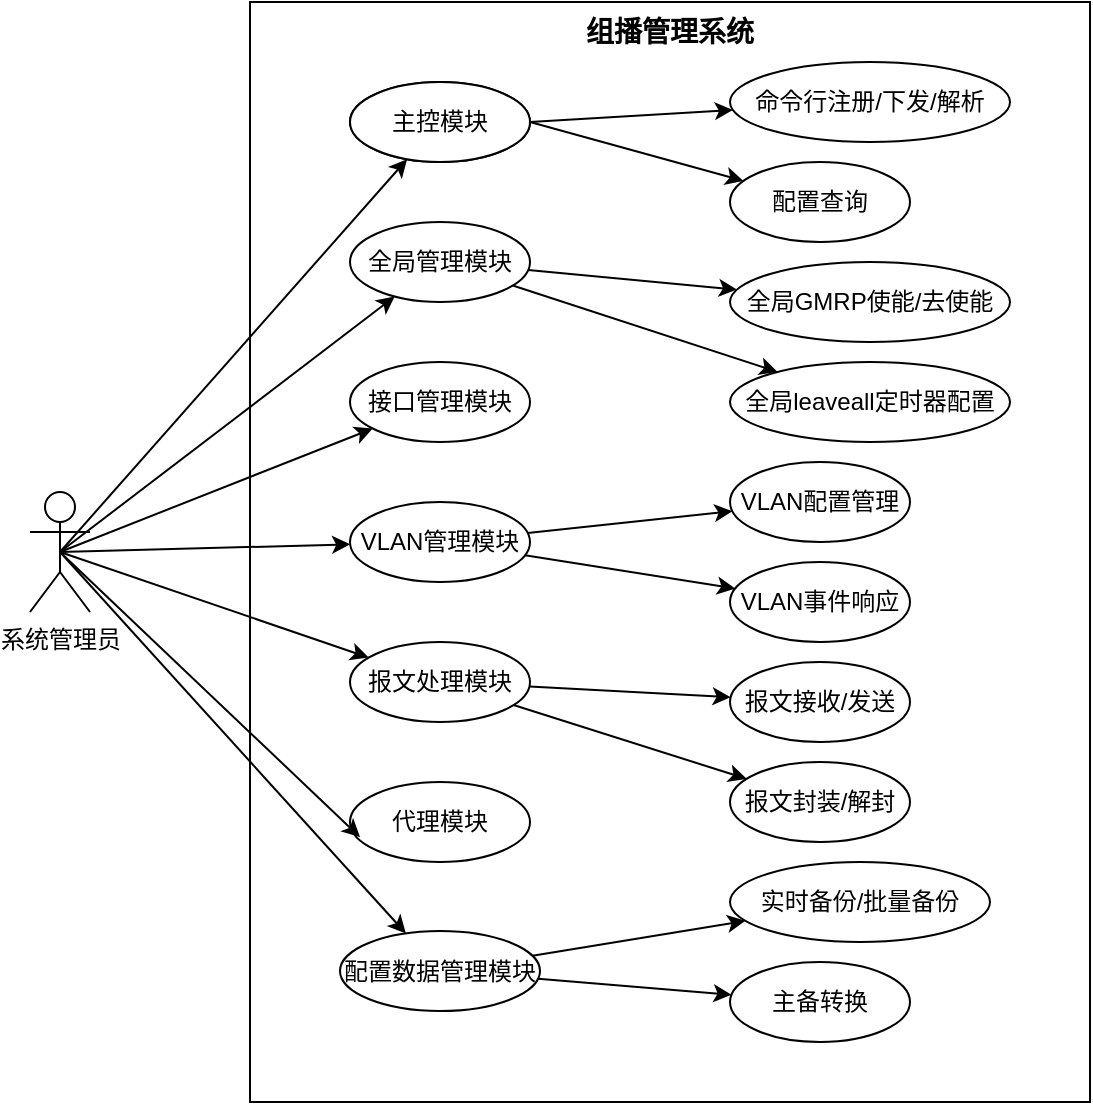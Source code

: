 <mxfile version="22.1.5" type="github">
  <diagram name="第 1 页" id="FRvKm5lwS4Rhhj2kBkGg">
    <mxGraphModel dx="1026" dy="505" grid="1" gridSize="10" guides="1" tooltips="1" connect="1" arrows="1" fold="1" page="1" pageScale="1" pageWidth="827" pageHeight="1169" math="0" shadow="0">
      <root>
        <mxCell id="0" />
        <mxCell id="1" parent="0" />
        <mxCell id="xQd1zLAD4g_vqcQ5N1h_-2" value="" style="rounded=0;whiteSpace=wrap;html=1;" vertex="1" parent="1">
          <mxGeometry x="140" y="80" width="420" height="550" as="geometry" />
        </mxCell>
        <mxCell id="xQd1zLAD4g_vqcQ5N1h_-13" style="rounded=0;orthogonalLoop=1;jettySize=auto;html=1;exitX=0.5;exitY=0.5;exitDx=0;exitDy=0;exitPerimeter=0;" edge="1" parent="1" source="xQd1zLAD4g_vqcQ5N1h_-1" target="xQd1zLAD4g_vqcQ5N1h_-3">
          <mxGeometry relative="1" as="geometry" />
        </mxCell>
        <mxCell id="xQd1zLAD4g_vqcQ5N1h_-14" style="rounded=0;orthogonalLoop=1;jettySize=auto;html=1;exitX=0.5;exitY=0.5;exitDx=0;exitDy=0;exitPerimeter=0;" edge="1" parent="1" source="xQd1zLAD4g_vqcQ5N1h_-1" target="xQd1zLAD4g_vqcQ5N1h_-4">
          <mxGeometry relative="1" as="geometry" />
        </mxCell>
        <mxCell id="xQd1zLAD4g_vqcQ5N1h_-15" style="edgeStyle=none;rounded=0;orthogonalLoop=1;jettySize=auto;html=1;exitX=0.5;exitY=0.5;exitDx=0;exitDy=0;exitPerimeter=0;" edge="1" parent="1" source="xQd1zLAD4g_vqcQ5N1h_-1" target="xQd1zLAD4g_vqcQ5N1h_-5">
          <mxGeometry relative="1" as="geometry" />
        </mxCell>
        <mxCell id="xQd1zLAD4g_vqcQ5N1h_-16" style="edgeStyle=none;rounded=0;orthogonalLoop=1;jettySize=auto;html=1;exitX=0.5;exitY=0.5;exitDx=0;exitDy=0;exitPerimeter=0;" edge="1" parent="1" source="xQd1zLAD4g_vqcQ5N1h_-1" target="xQd1zLAD4g_vqcQ5N1h_-6">
          <mxGeometry relative="1" as="geometry" />
        </mxCell>
        <mxCell id="xQd1zLAD4g_vqcQ5N1h_-17" style="edgeStyle=none;rounded=0;orthogonalLoop=1;jettySize=auto;html=1;exitX=0.5;exitY=0.5;exitDx=0;exitDy=0;exitPerimeter=0;" edge="1" parent="1" source="xQd1zLAD4g_vqcQ5N1h_-1" target="xQd1zLAD4g_vqcQ5N1h_-7">
          <mxGeometry relative="1" as="geometry" />
        </mxCell>
        <mxCell id="xQd1zLAD4g_vqcQ5N1h_-19" style="edgeStyle=none;rounded=0;orthogonalLoop=1;jettySize=auto;html=1;exitX=0.5;exitY=0.5;exitDx=0;exitDy=0;exitPerimeter=0;" edge="1" parent="1" source="xQd1zLAD4g_vqcQ5N1h_-1" target="xQd1zLAD4g_vqcQ5N1h_-8">
          <mxGeometry relative="1" as="geometry" />
        </mxCell>
        <mxCell id="xQd1zLAD4g_vqcQ5N1h_-1" value="系统管理员" style="shape=umlActor;verticalLabelPosition=bottom;verticalAlign=top;html=1;" vertex="1" parent="1">
          <mxGeometry x="30" y="325" width="30" height="60" as="geometry" />
        </mxCell>
        <mxCell id="xQd1zLAD4g_vqcQ5N1h_-3" value="主控模块" style="ellipse;whiteSpace=wrap;html=1;" vertex="1" parent="1">
          <mxGeometry x="190" y="120" width="90" height="40" as="geometry" />
        </mxCell>
        <mxCell id="xQd1zLAD4g_vqcQ5N1h_-34" value="" style="edgeStyle=none;rounded=0;orthogonalLoop=1;jettySize=auto;html=1;" edge="1" parent="1" source="xQd1zLAD4g_vqcQ5N1h_-4" target="xQd1zLAD4g_vqcQ5N1h_-22">
          <mxGeometry relative="1" as="geometry" />
        </mxCell>
        <mxCell id="xQd1zLAD4g_vqcQ5N1h_-35" style="edgeStyle=none;rounded=0;orthogonalLoop=1;jettySize=auto;html=1;" edge="1" parent="1" source="xQd1zLAD4g_vqcQ5N1h_-4" target="xQd1zLAD4g_vqcQ5N1h_-23">
          <mxGeometry relative="1" as="geometry" />
        </mxCell>
        <mxCell id="xQd1zLAD4g_vqcQ5N1h_-4" value="全局管理模块" style="ellipse;whiteSpace=wrap;html=1;" vertex="1" parent="1">
          <mxGeometry x="190" y="190" width="90" height="40" as="geometry" />
        </mxCell>
        <mxCell id="xQd1zLAD4g_vqcQ5N1h_-5" value="接口管理模块" style="ellipse;whiteSpace=wrap;html=1;" vertex="1" parent="1">
          <mxGeometry x="190" y="260" width="90" height="40" as="geometry" />
        </mxCell>
        <mxCell id="xQd1zLAD4g_vqcQ5N1h_-37" style="edgeStyle=none;rounded=0;orthogonalLoop=1;jettySize=auto;html=1;" edge="1" parent="1" source="xQd1zLAD4g_vqcQ5N1h_-6" target="xQd1zLAD4g_vqcQ5N1h_-25">
          <mxGeometry relative="1" as="geometry" />
        </mxCell>
        <mxCell id="xQd1zLAD4g_vqcQ5N1h_-38" style="edgeStyle=none;rounded=0;orthogonalLoop=1;jettySize=auto;html=1;" edge="1" parent="1" source="xQd1zLAD4g_vqcQ5N1h_-6" target="xQd1zLAD4g_vqcQ5N1h_-26">
          <mxGeometry relative="1" as="geometry" />
        </mxCell>
        <mxCell id="xQd1zLAD4g_vqcQ5N1h_-6" value="VLAN管理模块" style="ellipse;whiteSpace=wrap;html=1;" vertex="1" parent="1">
          <mxGeometry x="190" y="330" width="90" height="40" as="geometry" />
        </mxCell>
        <mxCell id="xQd1zLAD4g_vqcQ5N1h_-39" style="edgeStyle=none;rounded=0;orthogonalLoop=1;jettySize=auto;html=1;" edge="1" parent="1" source="xQd1zLAD4g_vqcQ5N1h_-7" target="xQd1zLAD4g_vqcQ5N1h_-27">
          <mxGeometry relative="1" as="geometry" />
        </mxCell>
        <mxCell id="xQd1zLAD4g_vqcQ5N1h_-40" style="edgeStyle=none;rounded=0;orthogonalLoop=1;jettySize=auto;html=1;" edge="1" parent="1" source="xQd1zLAD4g_vqcQ5N1h_-7" target="xQd1zLAD4g_vqcQ5N1h_-28">
          <mxGeometry relative="1" as="geometry" />
        </mxCell>
        <mxCell id="xQd1zLAD4g_vqcQ5N1h_-7" value="报文处理模块" style="ellipse;whiteSpace=wrap;html=1;" vertex="1" parent="1">
          <mxGeometry x="190" y="400" width="90" height="40" as="geometry" />
        </mxCell>
        <mxCell id="xQd1zLAD4g_vqcQ5N1h_-41" style="edgeStyle=none;rounded=0;orthogonalLoop=1;jettySize=auto;html=1;" edge="1" parent="1" source="xQd1zLAD4g_vqcQ5N1h_-8" target="xQd1zLAD4g_vqcQ5N1h_-29">
          <mxGeometry relative="1" as="geometry" />
        </mxCell>
        <mxCell id="xQd1zLAD4g_vqcQ5N1h_-42" style="edgeStyle=none;rounded=0;orthogonalLoop=1;jettySize=auto;html=1;" edge="1" parent="1" source="xQd1zLAD4g_vqcQ5N1h_-8" target="xQd1zLAD4g_vqcQ5N1h_-30">
          <mxGeometry relative="1" as="geometry" />
        </mxCell>
        <mxCell id="xQd1zLAD4g_vqcQ5N1h_-8" value="配置数据管理模块" style="ellipse;whiteSpace=wrap;html=1;" vertex="1" parent="1">
          <mxGeometry x="185" y="544.5" width="100" height="40" as="geometry" />
        </mxCell>
        <mxCell id="xQd1zLAD4g_vqcQ5N1h_-9" value="代理模块" style="ellipse;whiteSpace=wrap;html=1;" vertex="1" parent="1">
          <mxGeometry x="190" y="470" width="90" height="40" as="geometry" />
        </mxCell>
        <mxCell id="xQd1zLAD4g_vqcQ5N1h_-18" style="edgeStyle=none;rounded=0;orthogonalLoop=1;jettySize=auto;html=1;exitX=0.5;exitY=0.5;exitDx=0;exitDy=0;exitPerimeter=0;entryX=0.056;entryY=0.69;entryDx=0;entryDy=0;entryPerimeter=0;" edge="1" parent="1" source="xQd1zLAD4g_vqcQ5N1h_-1" target="xQd1zLAD4g_vqcQ5N1h_-9">
          <mxGeometry relative="1" as="geometry" />
        </mxCell>
        <mxCell id="xQd1zLAD4g_vqcQ5N1h_-20" value="命令行注册/下发/解析" style="ellipse;whiteSpace=wrap;html=1;" vertex="1" parent="1">
          <mxGeometry x="380" y="110" width="140" height="40" as="geometry" />
        </mxCell>
        <mxCell id="xQd1zLAD4g_vqcQ5N1h_-21" value="配置查询" style="ellipse;whiteSpace=wrap;html=1;" vertex="1" parent="1">
          <mxGeometry x="380" y="160" width="90" height="40" as="geometry" />
        </mxCell>
        <mxCell id="xQd1zLAD4g_vqcQ5N1h_-22" value="全局GMRP使能/去使能" style="ellipse;whiteSpace=wrap;html=1;" vertex="1" parent="1">
          <mxGeometry x="380" y="210" width="140" height="40" as="geometry" />
        </mxCell>
        <mxCell id="xQd1zLAD4g_vqcQ5N1h_-23" value="全局leaveall定时器配置" style="ellipse;whiteSpace=wrap;html=1;" vertex="1" parent="1">
          <mxGeometry x="380" y="260" width="140" height="40" as="geometry" />
        </mxCell>
        <mxCell id="xQd1zLAD4g_vqcQ5N1h_-25" value="VLAN配置管理" style="ellipse;whiteSpace=wrap;html=1;" vertex="1" parent="1">
          <mxGeometry x="380" y="310" width="90" height="40" as="geometry" />
        </mxCell>
        <mxCell id="xQd1zLAD4g_vqcQ5N1h_-26" value="VLAN事件响应" style="ellipse;whiteSpace=wrap;html=1;" vertex="1" parent="1">
          <mxGeometry x="380" y="360" width="90" height="40" as="geometry" />
        </mxCell>
        <mxCell id="xQd1zLAD4g_vqcQ5N1h_-27" value="报文接收/发送" style="ellipse;whiteSpace=wrap;html=1;" vertex="1" parent="1">
          <mxGeometry x="380" y="410" width="90" height="40" as="geometry" />
        </mxCell>
        <mxCell id="xQd1zLAD4g_vqcQ5N1h_-28" value="报文封装/解封" style="ellipse;whiteSpace=wrap;html=1;" vertex="1" parent="1">
          <mxGeometry x="380" y="460" width="90" height="40" as="geometry" />
        </mxCell>
        <mxCell id="xQd1zLAD4g_vqcQ5N1h_-29" value="实时备份/批量备份" style="ellipse;whiteSpace=wrap;html=1;" vertex="1" parent="1">
          <mxGeometry x="380" y="510" width="130" height="40" as="geometry" />
        </mxCell>
        <mxCell id="xQd1zLAD4g_vqcQ5N1h_-30" value="主备转换" style="ellipse;whiteSpace=wrap;html=1;" vertex="1" parent="1">
          <mxGeometry x="380" y="560" width="90" height="40" as="geometry" />
        </mxCell>
        <mxCell id="xQd1zLAD4g_vqcQ5N1h_-32" style="edgeStyle=none;rounded=0;orthogonalLoop=1;jettySize=auto;html=1;exitX=1;exitY=0.5;exitDx=0;exitDy=0;" edge="1" parent="1" source="xQd1zLAD4g_vqcQ5N1h_-31" target="xQd1zLAD4g_vqcQ5N1h_-20">
          <mxGeometry relative="1" as="geometry" />
        </mxCell>
        <mxCell id="xQd1zLAD4g_vqcQ5N1h_-33" style="edgeStyle=none;rounded=0;orthogonalLoop=1;jettySize=auto;html=1;exitX=1;exitY=0.5;exitDx=0;exitDy=0;" edge="1" parent="1" source="xQd1zLAD4g_vqcQ5N1h_-31" target="xQd1zLAD4g_vqcQ5N1h_-21">
          <mxGeometry relative="1" as="geometry" />
        </mxCell>
        <mxCell id="xQd1zLAD4g_vqcQ5N1h_-31" value="主控模块" style="ellipse;whiteSpace=wrap;html=1;" vertex="1" parent="1">
          <mxGeometry x="190" y="120" width="90" height="40" as="geometry" />
        </mxCell>
        <mxCell id="xQd1zLAD4g_vqcQ5N1h_-43" value="&lt;font style=&quot;font-size: 14px;&quot;&gt;&lt;b style=&quot;&quot;&gt;组播管理系统&lt;/b&gt;&lt;/font&gt;" style="text;html=1;strokeColor=none;fillColor=none;align=center;verticalAlign=middle;whiteSpace=wrap;rounded=0;" vertex="1" parent="1">
          <mxGeometry x="280" y="80" width="140" height="30" as="geometry" />
        </mxCell>
      </root>
    </mxGraphModel>
  </diagram>
</mxfile>
